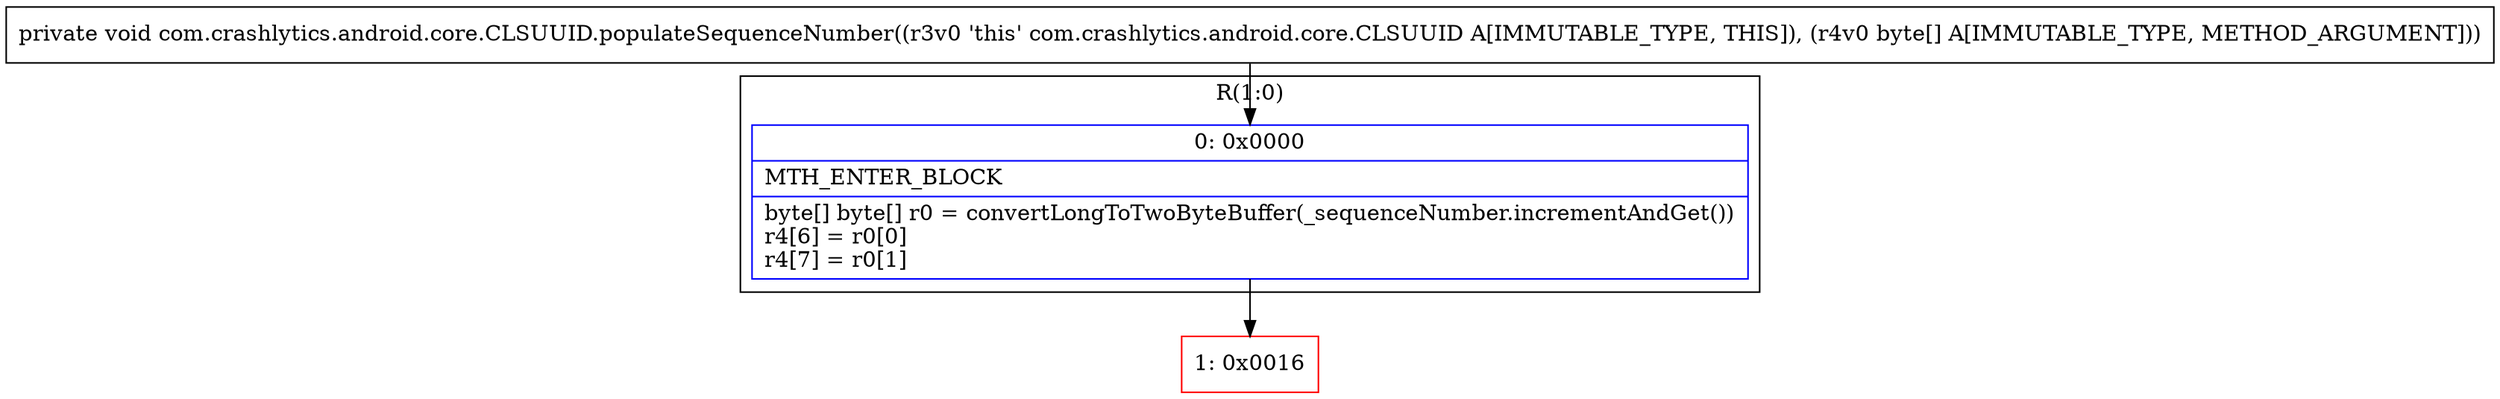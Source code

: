 digraph "CFG forcom.crashlytics.android.core.CLSUUID.populateSequenceNumber([B)V" {
subgraph cluster_Region_1201568610 {
label = "R(1:0)";
node [shape=record,color=blue];
Node_0 [shape=record,label="{0\:\ 0x0000|MTH_ENTER_BLOCK\l|byte[] byte[] r0 = convertLongToTwoByteBuffer(_sequenceNumber.incrementAndGet())\lr4[6] = r0[0]\lr4[7] = r0[1]\l}"];
}
Node_1 [shape=record,color=red,label="{1\:\ 0x0016}"];
MethodNode[shape=record,label="{private void com.crashlytics.android.core.CLSUUID.populateSequenceNumber((r3v0 'this' com.crashlytics.android.core.CLSUUID A[IMMUTABLE_TYPE, THIS]), (r4v0 byte[] A[IMMUTABLE_TYPE, METHOD_ARGUMENT])) }"];
MethodNode -> Node_0;
Node_0 -> Node_1;
}

